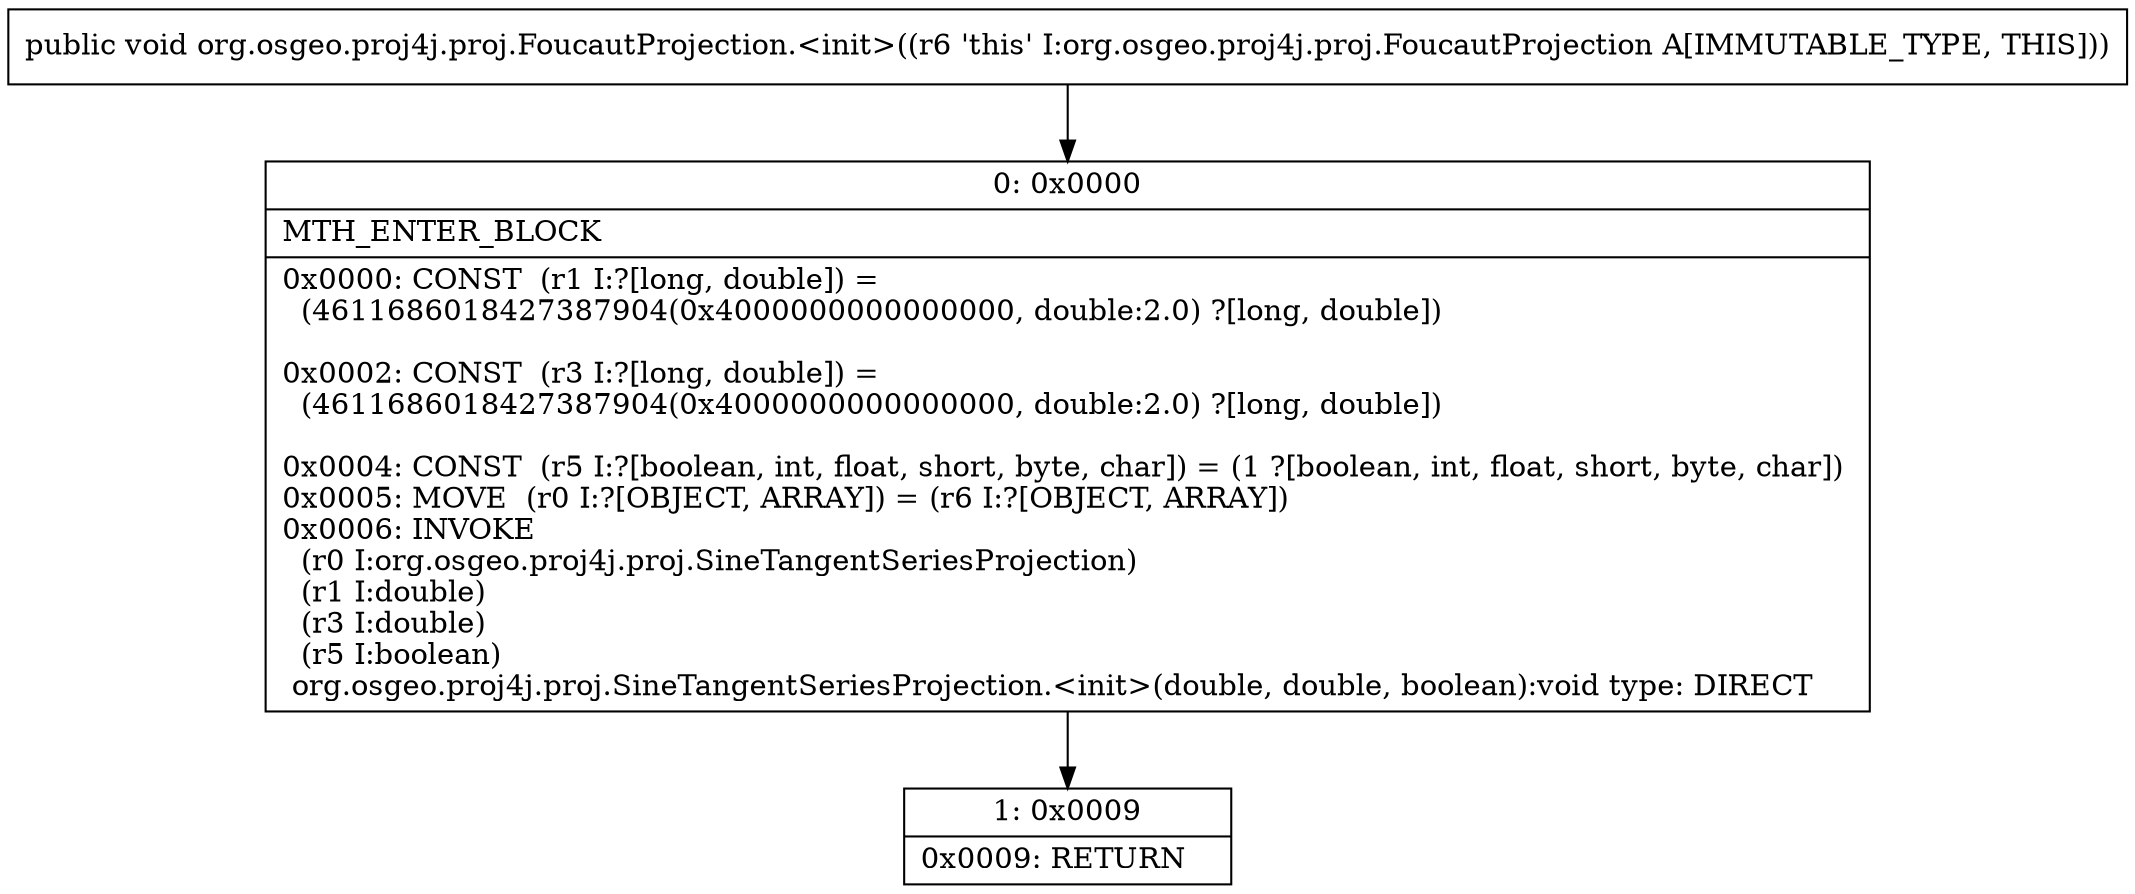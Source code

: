 digraph "CFG fororg.osgeo.proj4j.proj.FoucautProjection.\<init\>()V" {
Node_0 [shape=record,label="{0\:\ 0x0000|MTH_ENTER_BLOCK\l|0x0000: CONST  (r1 I:?[long, double]) = \l  (4611686018427387904(0x4000000000000000, double:2.0) ?[long, double])\l \l0x0002: CONST  (r3 I:?[long, double]) = \l  (4611686018427387904(0x4000000000000000, double:2.0) ?[long, double])\l \l0x0004: CONST  (r5 I:?[boolean, int, float, short, byte, char]) = (1 ?[boolean, int, float, short, byte, char]) \l0x0005: MOVE  (r0 I:?[OBJECT, ARRAY]) = (r6 I:?[OBJECT, ARRAY]) \l0x0006: INVOKE  \l  (r0 I:org.osgeo.proj4j.proj.SineTangentSeriesProjection)\l  (r1 I:double)\l  (r3 I:double)\l  (r5 I:boolean)\l org.osgeo.proj4j.proj.SineTangentSeriesProjection.\<init\>(double, double, boolean):void type: DIRECT \l}"];
Node_1 [shape=record,label="{1\:\ 0x0009|0x0009: RETURN   \l}"];
MethodNode[shape=record,label="{public void org.osgeo.proj4j.proj.FoucautProjection.\<init\>((r6 'this' I:org.osgeo.proj4j.proj.FoucautProjection A[IMMUTABLE_TYPE, THIS])) }"];
MethodNode -> Node_0;
Node_0 -> Node_1;
}

